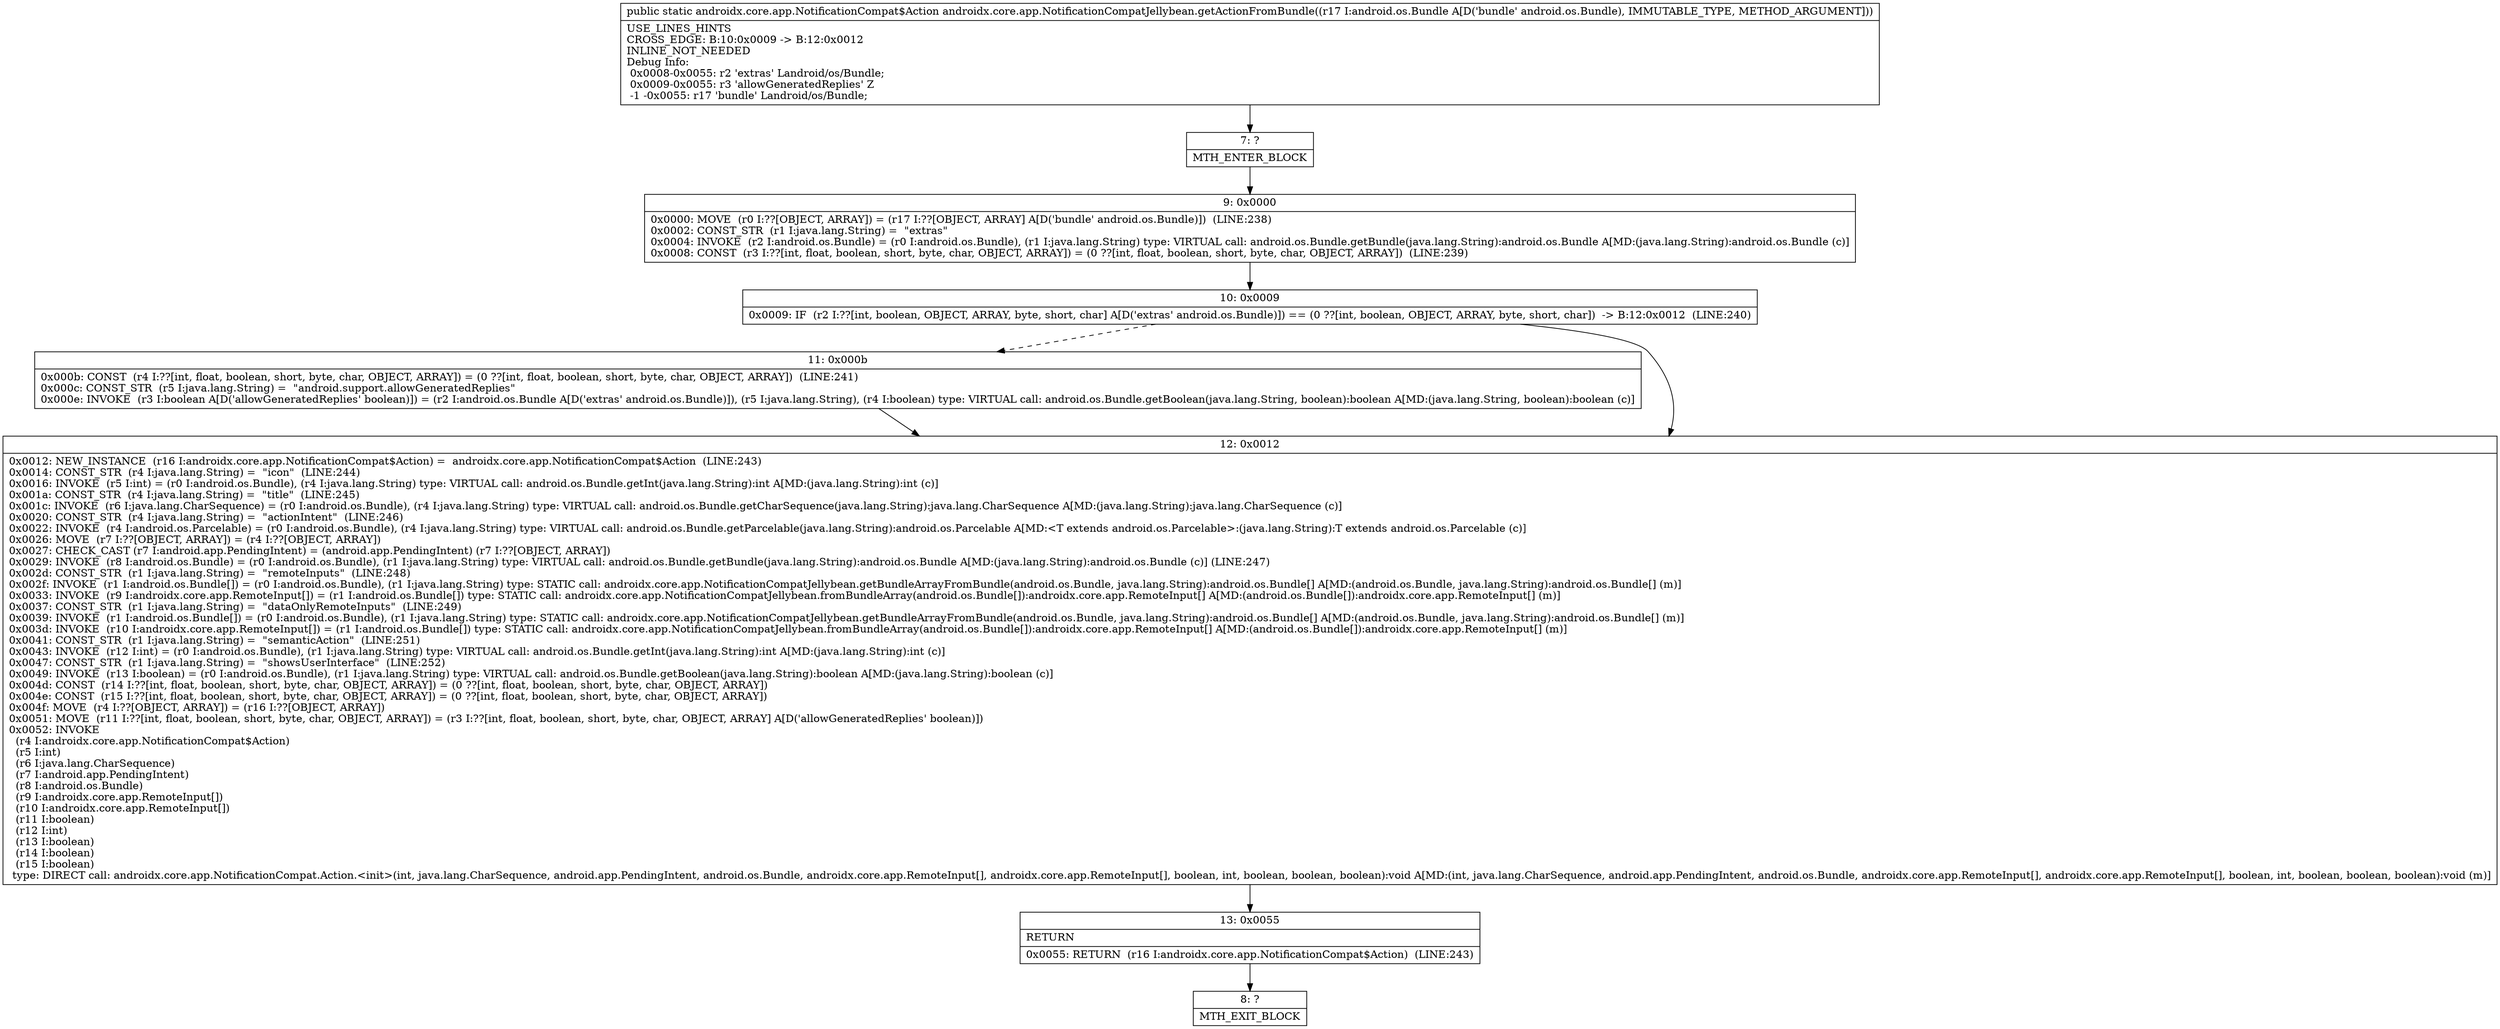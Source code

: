 digraph "CFG forandroidx.core.app.NotificationCompatJellybean.getActionFromBundle(Landroid\/os\/Bundle;)Landroidx\/core\/app\/NotificationCompat$Action;" {
Node_7 [shape=record,label="{7\:\ ?|MTH_ENTER_BLOCK\l}"];
Node_9 [shape=record,label="{9\:\ 0x0000|0x0000: MOVE  (r0 I:??[OBJECT, ARRAY]) = (r17 I:??[OBJECT, ARRAY] A[D('bundle' android.os.Bundle)])  (LINE:238)\l0x0002: CONST_STR  (r1 I:java.lang.String) =  \"extras\" \l0x0004: INVOKE  (r2 I:android.os.Bundle) = (r0 I:android.os.Bundle), (r1 I:java.lang.String) type: VIRTUAL call: android.os.Bundle.getBundle(java.lang.String):android.os.Bundle A[MD:(java.lang.String):android.os.Bundle (c)]\l0x0008: CONST  (r3 I:??[int, float, boolean, short, byte, char, OBJECT, ARRAY]) = (0 ??[int, float, boolean, short, byte, char, OBJECT, ARRAY])  (LINE:239)\l}"];
Node_10 [shape=record,label="{10\:\ 0x0009|0x0009: IF  (r2 I:??[int, boolean, OBJECT, ARRAY, byte, short, char] A[D('extras' android.os.Bundle)]) == (0 ??[int, boolean, OBJECT, ARRAY, byte, short, char])  \-\> B:12:0x0012  (LINE:240)\l}"];
Node_11 [shape=record,label="{11\:\ 0x000b|0x000b: CONST  (r4 I:??[int, float, boolean, short, byte, char, OBJECT, ARRAY]) = (0 ??[int, float, boolean, short, byte, char, OBJECT, ARRAY])  (LINE:241)\l0x000c: CONST_STR  (r5 I:java.lang.String) =  \"android.support.allowGeneratedReplies\" \l0x000e: INVOKE  (r3 I:boolean A[D('allowGeneratedReplies' boolean)]) = (r2 I:android.os.Bundle A[D('extras' android.os.Bundle)]), (r5 I:java.lang.String), (r4 I:boolean) type: VIRTUAL call: android.os.Bundle.getBoolean(java.lang.String, boolean):boolean A[MD:(java.lang.String, boolean):boolean (c)]\l}"];
Node_12 [shape=record,label="{12\:\ 0x0012|0x0012: NEW_INSTANCE  (r16 I:androidx.core.app.NotificationCompat$Action) =  androidx.core.app.NotificationCompat$Action  (LINE:243)\l0x0014: CONST_STR  (r4 I:java.lang.String) =  \"icon\"  (LINE:244)\l0x0016: INVOKE  (r5 I:int) = (r0 I:android.os.Bundle), (r4 I:java.lang.String) type: VIRTUAL call: android.os.Bundle.getInt(java.lang.String):int A[MD:(java.lang.String):int (c)]\l0x001a: CONST_STR  (r4 I:java.lang.String) =  \"title\"  (LINE:245)\l0x001c: INVOKE  (r6 I:java.lang.CharSequence) = (r0 I:android.os.Bundle), (r4 I:java.lang.String) type: VIRTUAL call: android.os.Bundle.getCharSequence(java.lang.String):java.lang.CharSequence A[MD:(java.lang.String):java.lang.CharSequence (c)]\l0x0020: CONST_STR  (r4 I:java.lang.String) =  \"actionIntent\"  (LINE:246)\l0x0022: INVOKE  (r4 I:android.os.Parcelable) = (r0 I:android.os.Bundle), (r4 I:java.lang.String) type: VIRTUAL call: android.os.Bundle.getParcelable(java.lang.String):android.os.Parcelable A[MD:\<T extends android.os.Parcelable\>:(java.lang.String):T extends android.os.Parcelable (c)]\l0x0026: MOVE  (r7 I:??[OBJECT, ARRAY]) = (r4 I:??[OBJECT, ARRAY]) \l0x0027: CHECK_CAST (r7 I:android.app.PendingIntent) = (android.app.PendingIntent) (r7 I:??[OBJECT, ARRAY]) \l0x0029: INVOKE  (r8 I:android.os.Bundle) = (r0 I:android.os.Bundle), (r1 I:java.lang.String) type: VIRTUAL call: android.os.Bundle.getBundle(java.lang.String):android.os.Bundle A[MD:(java.lang.String):android.os.Bundle (c)] (LINE:247)\l0x002d: CONST_STR  (r1 I:java.lang.String) =  \"remoteInputs\"  (LINE:248)\l0x002f: INVOKE  (r1 I:android.os.Bundle[]) = (r0 I:android.os.Bundle), (r1 I:java.lang.String) type: STATIC call: androidx.core.app.NotificationCompatJellybean.getBundleArrayFromBundle(android.os.Bundle, java.lang.String):android.os.Bundle[] A[MD:(android.os.Bundle, java.lang.String):android.os.Bundle[] (m)]\l0x0033: INVOKE  (r9 I:androidx.core.app.RemoteInput[]) = (r1 I:android.os.Bundle[]) type: STATIC call: androidx.core.app.NotificationCompatJellybean.fromBundleArray(android.os.Bundle[]):androidx.core.app.RemoteInput[] A[MD:(android.os.Bundle[]):androidx.core.app.RemoteInput[] (m)]\l0x0037: CONST_STR  (r1 I:java.lang.String) =  \"dataOnlyRemoteInputs\"  (LINE:249)\l0x0039: INVOKE  (r1 I:android.os.Bundle[]) = (r0 I:android.os.Bundle), (r1 I:java.lang.String) type: STATIC call: androidx.core.app.NotificationCompatJellybean.getBundleArrayFromBundle(android.os.Bundle, java.lang.String):android.os.Bundle[] A[MD:(android.os.Bundle, java.lang.String):android.os.Bundle[] (m)]\l0x003d: INVOKE  (r10 I:androidx.core.app.RemoteInput[]) = (r1 I:android.os.Bundle[]) type: STATIC call: androidx.core.app.NotificationCompatJellybean.fromBundleArray(android.os.Bundle[]):androidx.core.app.RemoteInput[] A[MD:(android.os.Bundle[]):androidx.core.app.RemoteInput[] (m)]\l0x0041: CONST_STR  (r1 I:java.lang.String) =  \"semanticAction\"  (LINE:251)\l0x0043: INVOKE  (r12 I:int) = (r0 I:android.os.Bundle), (r1 I:java.lang.String) type: VIRTUAL call: android.os.Bundle.getInt(java.lang.String):int A[MD:(java.lang.String):int (c)]\l0x0047: CONST_STR  (r1 I:java.lang.String) =  \"showsUserInterface\"  (LINE:252)\l0x0049: INVOKE  (r13 I:boolean) = (r0 I:android.os.Bundle), (r1 I:java.lang.String) type: VIRTUAL call: android.os.Bundle.getBoolean(java.lang.String):boolean A[MD:(java.lang.String):boolean (c)]\l0x004d: CONST  (r14 I:??[int, float, boolean, short, byte, char, OBJECT, ARRAY]) = (0 ??[int, float, boolean, short, byte, char, OBJECT, ARRAY]) \l0x004e: CONST  (r15 I:??[int, float, boolean, short, byte, char, OBJECT, ARRAY]) = (0 ??[int, float, boolean, short, byte, char, OBJECT, ARRAY]) \l0x004f: MOVE  (r4 I:??[OBJECT, ARRAY]) = (r16 I:??[OBJECT, ARRAY]) \l0x0051: MOVE  (r11 I:??[int, float, boolean, short, byte, char, OBJECT, ARRAY]) = (r3 I:??[int, float, boolean, short, byte, char, OBJECT, ARRAY] A[D('allowGeneratedReplies' boolean)]) \l0x0052: INVOKE  \l  (r4 I:androidx.core.app.NotificationCompat$Action)\l  (r5 I:int)\l  (r6 I:java.lang.CharSequence)\l  (r7 I:android.app.PendingIntent)\l  (r8 I:android.os.Bundle)\l  (r9 I:androidx.core.app.RemoteInput[])\l  (r10 I:androidx.core.app.RemoteInput[])\l  (r11 I:boolean)\l  (r12 I:int)\l  (r13 I:boolean)\l  (r14 I:boolean)\l  (r15 I:boolean)\l type: DIRECT call: androidx.core.app.NotificationCompat.Action.\<init\>(int, java.lang.CharSequence, android.app.PendingIntent, android.os.Bundle, androidx.core.app.RemoteInput[], androidx.core.app.RemoteInput[], boolean, int, boolean, boolean, boolean):void A[MD:(int, java.lang.CharSequence, android.app.PendingIntent, android.os.Bundle, androidx.core.app.RemoteInput[], androidx.core.app.RemoteInput[], boolean, int, boolean, boolean, boolean):void (m)]\l}"];
Node_13 [shape=record,label="{13\:\ 0x0055|RETURN\l|0x0055: RETURN  (r16 I:androidx.core.app.NotificationCompat$Action)  (LINE:243)\l}"];
Node_8 [shape=record,label="{8\:\ ?|MTH_EXIT_BLOCK\l}"];
MethodNode[shape=record,label="{public static androidx.core.app.NotificationCompat$Action androidx.core.app.NotificationCompatJellybean.getActionFromBundle((r17 I:android.os.Bundle A[D('bundle' android.os.Bundle), IMMUTABLE_TYPE, METHOD_ARGUMENT]))  | USE_LINES_HINTS\lCROSS_EDGE: B:10:0x0009 \-\> B:12:0x0012\lINLINE_NOT_NEEDED\lDebug Info:\l  0x0008\-0x0055: r2 'extras' Landroid\/os\/Bundle;\l  0x0009\-0x0055: r3 'allowGeneratedReplies' Z\l  \-1 \-0x0055: r17 'bundle' Landroid\/os\/Bundle;\l}"];
MethodNode -> Node_7;Node_7 -> Node_9;
Node_9 -> Node_10;
Node_10 -> Node_11[style=dashed];
Node_10 -> Node_12;
Node_11 -> Node_12;
Node_12 -> Node_13;
Node_13 -> Node_8;
}

